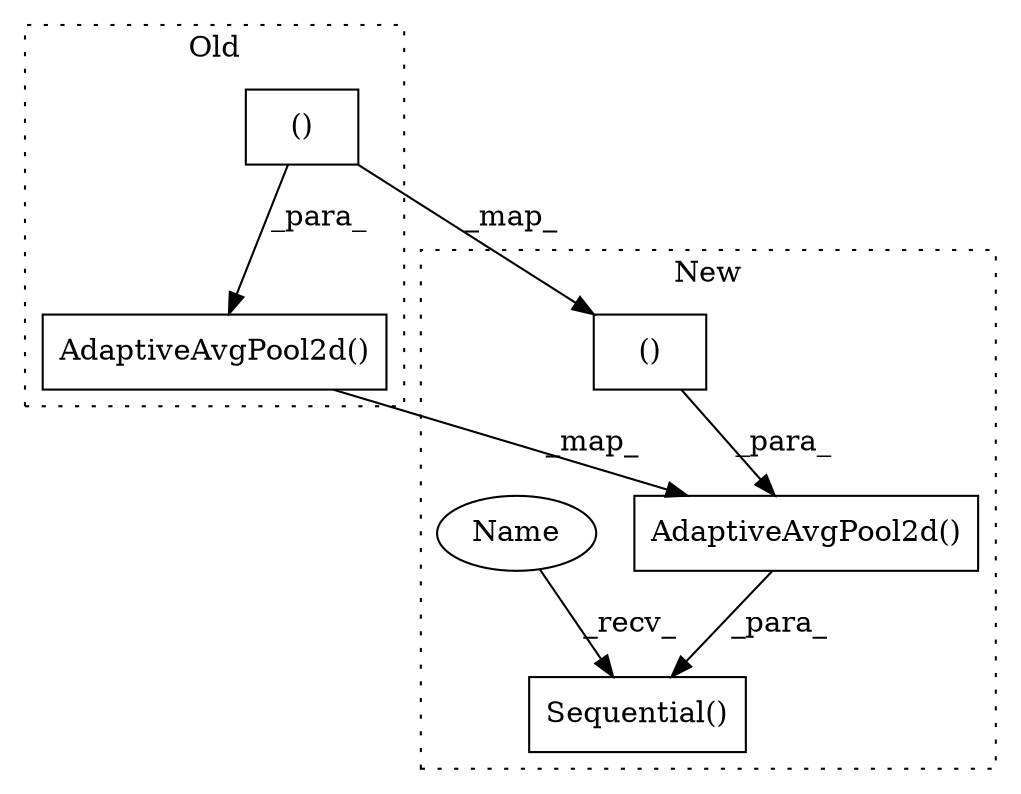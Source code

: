 digraph G {
subgraph cluster0 {
1 [label="AdaptiveAvgPool2d()" a="75" s="4066,4093" l="21,1" shape="box"];
3 [label="()" a="54" s="4089" l="3" shape="box"];
label = "Old";
style="dotted";
}
subgraph cluster1 {
2 [label="AdaptiveAvgPool2d()" a="75" s="6277,6304" l="21,1" shape="box"];
4 [label="()" a="54" s="6300" l="3" shape="box"];
5 [label="Sequential()" a="75" s="6250,6331" l="27,10" shape="box"];
6 [label="Name" a="87" s="6250" l="2" shape="ellipse"];
label = "New";
style="dotted";
}
1 -> 2 [label="_map_"];
2 -> 5 [label="_para_"];
3 -> 1 [label="_para_"];
3 -> 4 [label="_map_"];
4 -> 2 [label="_para_"];
6 -> 5 [label="_recv_"];
}